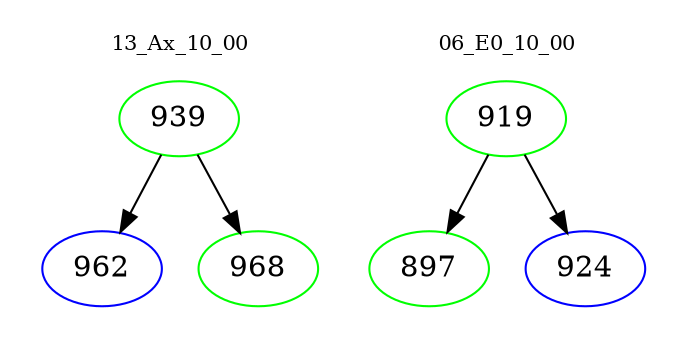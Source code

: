 digraph{
subgraph cluster_0 {
color = white
label = "13_Ax_10_00";
fontsize=10;
T0_939 [label="939", color="green"]
T0_939 -> T0_962 [color="black"]
T0_962 [label="962", color="blue"]
T0_939 -> T0_968 [color="black"]
T0_968 [label="968", color="green"]
}
subgraph cluster_1 {
color = white
label = "06_E0_10_00";
fontsize=10;
T1_919 [label="919", color="green"]
T1_919 -> T1_897 [color="black"]
T1_897 [label="897", color="green"]
T1_919 -> T1_924 [color="black"]
T1_924 [label="924", color="blue"]
}
}
